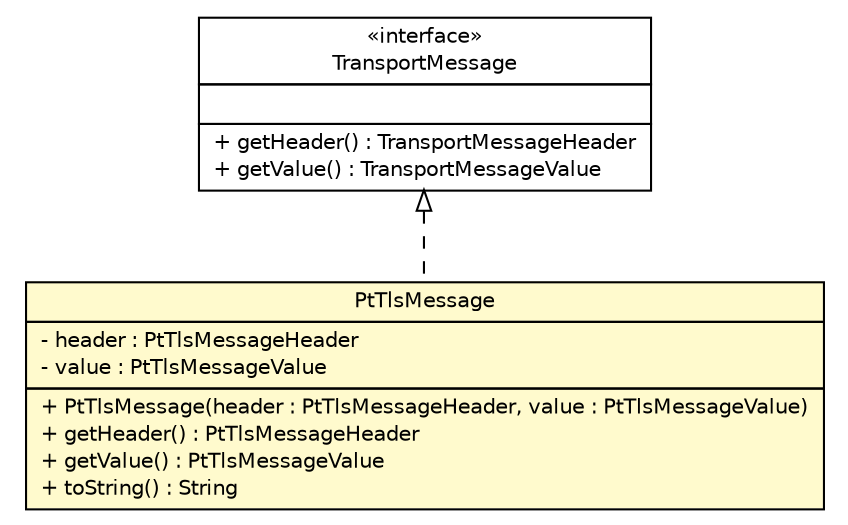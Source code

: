 #!/usr/local/bin/dot
#
# Class diagram 
# Generated by UMLGraph version R5_6 (http://www.umlgraph.org/)
#

digraph G {
	edge [fontname="Helvetica",fontsize=10,labelfontname="Helvetica",labelfontsize=10];
	node [fontname="Helvetica",fontsize=10,shape=plaintext];
	nodesep=0.25;
	ranksep=0.5;
	// de.hsbremen.tc.tnc.message.t.message.TransportMessage
	c132449 [label=<<table title="de.hsbremen.tc.tnc.message.t.message.TransportMessage" border="0" cellborder="1" cellspacing="0" cellpadding="2" port="p" href="../../../../../de/hsbremen/tc/tnc/message/t/message/TransportMessage.html">
		<tr><td><table border="0" cellspacing="0" cellpadding="1">
<tr><td align="center" balign="center"> &#171;interface&#187; </td></tr>
<tr><td align="center" balign="center"> TransportMessage </td></tr>
		</table></td></tr>
		<tr><td><table border="0" cellspacing="0" cellpadding="1">
<tr><td align="left" balign="left">  </td></tr>
		</table></td></tr>
		<tr><td><table border="0" cellspacing="0" cellpadding="1">
<tr><td align="left" balign="left"> + getHeader() : TransportMessageHeader </td></tr>
<tr><td align="left" balign="left"> + getValue() : TransportMessageValue </td></tr>
		</table></td></tr>
		</table>>, URL="../../../../../de/hsbremen/tc/tnc/message/t/message/TransportMessage.html", fontname="Helvetica", fontcolor="black", fontsize=10.0];
	// org.ietf.nea.pt.message.PtTlsMessage
	c132511 [label=<<table title="org.ietf.nea.pt.message.PtTlsMessage" border="0" cellborder="1" cellspacing="0" cellpadding="2" port="p" bgcolor="lemonChiffon" href="./PtTlsMessage.html">
		<tr><td><table border="0" cellspacing="0" cellpadding="1">
<tr><td align="center" balign="center"> PtTlsMessage </td></tr>
		</table></td></tr>
		<tr><td><table border="0" cellspacing="0" cellpadding="1">
<tr><td align="left" balign="left"> - header : PtTlsMessageHeader </td></tr>
<tr><td align="left" balign="left"> - value : PtTlsMessageValue </td></tr>
		</table></td></tr>
		<tr><td><table border="0" cellspacing="0" cellpadding="1">
<tr><td align="left" balign="left"> + PtTlsMessage(header : PtTlsMessageHeader, value : PtTlsMessageValue) </td></tr>
<tr><td align="left" balign="left"> + getHeader() : PtTlsMessageHeader </td></tr>
<tr><td align="left" balign="left"> + getValue() : PtTlsMessageValue </td></tr>
<tr><td align="left" balign="left"> + toString() : String </td></tr>
		</table></td></tr>
		</table>>, URL="./PtTlsMessage.html", fontname="Helvetica", fontcolor="black", fontsize=10.0];
	//org.ietf.nea.pt.message.PtTlsMessage implements de.hsbremen.tc.tnc.message.t.message.TransportMessage
	c132449:p -> c132511:p [dir=back,arrowtail=empty,style=dashed];
}

